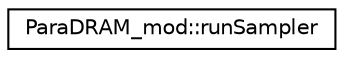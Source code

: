 digraph "Graphical Class Hierarchy"
{
 // LATEX_PDF_SIZE
  edge [fontname="Helvetica",fontsize="10",labelfontname="Helvetica",labelfontsize="10"];
  node [fontname="Helvetica",fontsize="10",shape=record];
  rankdir="LR";
  Node0 [label="ParaDRAM_mod::runSampler",height=0.2,width=0.4,color="black", fillcolor="white", style="filled",URL="$interfaceParaDRAM__mod_1_1runSampler.html",tooltip="This procedure is a method of ParaDRAM_type and ParaDISE_type classes. Setup the sampler and run the ..."];
}
